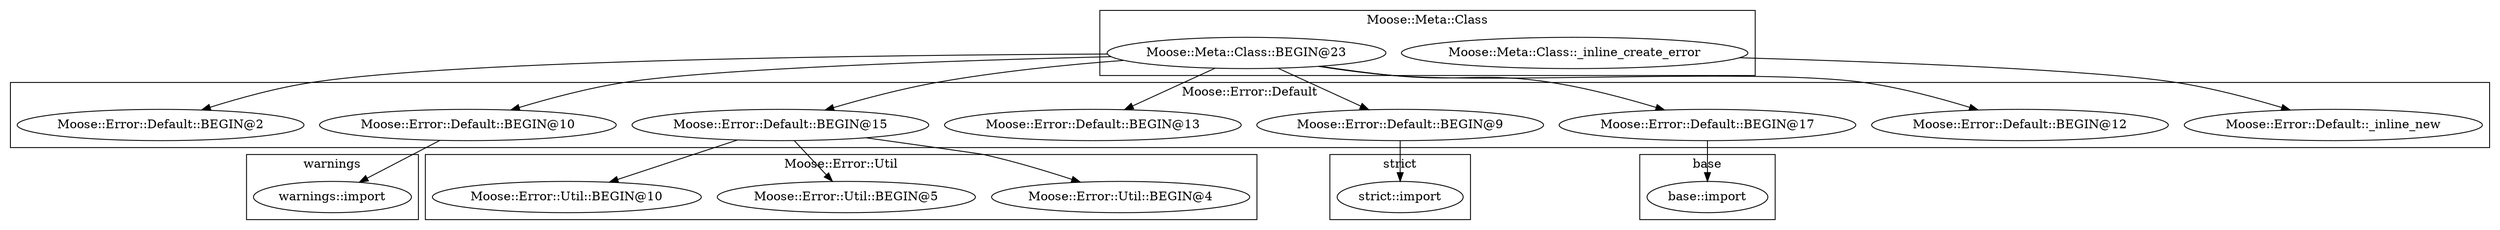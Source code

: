 digraph {
graph [overlap=false]
subgraph cluster_Moose_Meta_Class {
	label="Moose::Meta::Class";
	"Moose::Meta::Class::_inline_create_error";
	"Moose::Meta::Class::BEGIN@23";
}
subgraph cluster_Moose_Error_Default {
	label="Moose::Error::Default";
	"Moose::Error::Default::BEGIN@12";
	"Moose::Error::Default::BEGIN@10";
	"Moose::Error::Default::_inline_new";
	"Moose::Error::Default::BEGIN@13";
	"Moose::Error::Default::BEGIN@15";
	"Moose::Error::Default::BEGIN@9";
	"Moose::Error::Default::BEGIN@2";
	"Moose::Error::Default::BEGIN@17";
}
subgraph cluster_warnings {
	label="warnings";
	"warnings::import";
}
subgraph cluster_base {
	label="base";
	"base::import";
}
subgraph cluster_Moose_Error_Util {
	label="Moose::Error::Util";
	"Moose::Error::Util::BEGIN@4";
	"Moose::Error::Util::BEGIN@5";
	"Moose::Error::Util::BEGIN@10";
}
subgraph cluster_strict {
	label="strict";
	"strict::import";
}
"Moose::Meta::Class::BEGIN@23" -> "Moose::Error::Default::BEGIN@17";
"Moose::Meta::Class::BEGIN@23" -> "Moose::Error::Default::BEGIN@10";
"Moose::Meta::Class::BEGIN@23" -> "Moose::Error::Default::BEGIN@2";
"Moose::Error::Default::BEGIN@15" -> "Moose::Error::Util::BEGIN@4";
"Moose::Error::Default::BEGIN@15" -> "Moose::Error::Util::BEGIN@10";
"Moose::Meta::Class::BEGIN@23" -> "Moose::Error::Default::BEGIN@12";
"Moose::Meta::Class::BEGIN@23" -> "Moose::Error::Default::BEGIN@9";
"Moose::Error::Default::BEGIN@9" -> "strict::import";
"Moose::Meta::Class::BEGIN@23" -> "Moose::Error::Default::BEGIN@13";
"Moose::Error::Default::BEGIN@17" -> "base::import";
"Moose::Error::Default::BEGIN@10" -> "warnings::import";
"Moose::Meta::Class::BEGIN@23" -> "Moose::Error::Default::BEGIN@15";
"Moose::Meta::Class::_inline_create_error" -> "Moose::Error::Default::_inline_new";
"Moose::Error::Default::BEGIN@15" -> "Moose::Error::Util::BEGIN@5";
}
